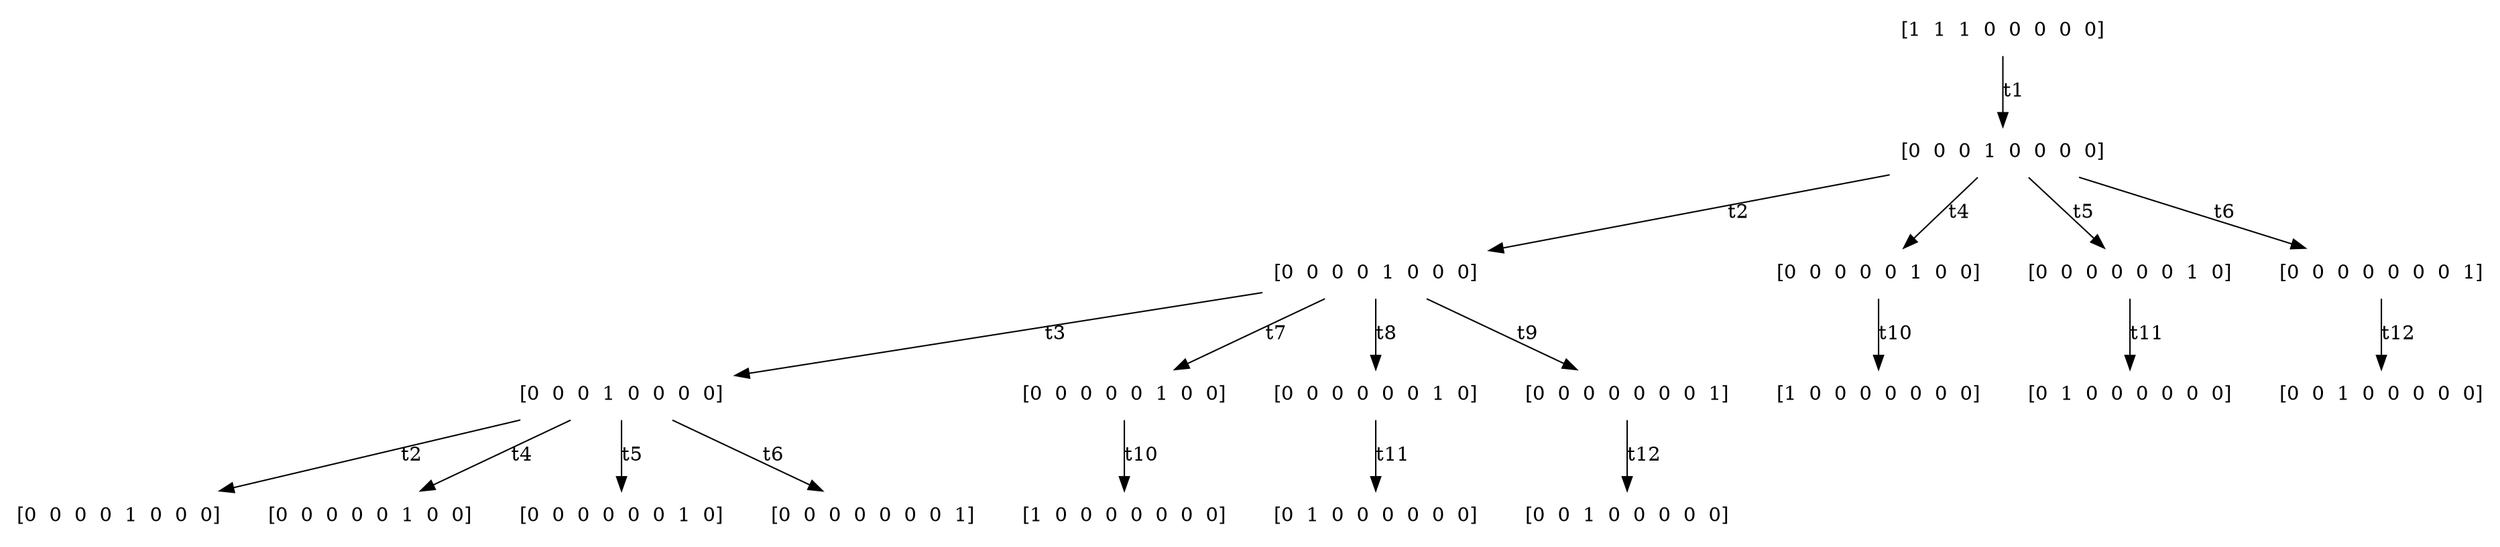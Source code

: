 digraph G {
	node [shape=rectangle,style=filled,color=white];

	c1_1 [label = "[1  1  1  0  0  0  0  0]"]
	c2_1 [label = "[0  0  0  1  0  0  0  0]"]
	c1_1 -> c2_1 [label = "t1"]
	c3_1 [label = "[0  0  0  0  1  0  0  0]"]
	c2_1 -> c3_1 [label = "t2"]
	c3_2 [label = "[0  0  0  0  0  1  0  0]"]
	c2_1 -> c3_2 [label = "t4"]
	c3_3 [label = "[0  0  0  0  0  0  1  0]"]
	c2_1 -> c3_3 [label = "t5"]
	c3_4 [label = "[0  0  0  0  0  0  0  1]"]
	c2_1 -> c3_4 [label = "t6"]
	c4_1 [label = "[0  0  0  1  0  0  0  0]"]
	c3_1 -> c4_1 [label = "t3"]
	c4_2 [label = "[0  0  0  0  0  1  0  0]"]
	c3_1 -> c4_2 [label = "t7"]
	c4_3 [label = "[0  0  0  0  0  0  1  0]"]
	c3_1 -> c4_3 [label = "t8"]
	c4_4 [label = "[0  0  0  0  0  0  0  1]"]
	c3_1 -> c4_4 [label = "t9"]
	c4_5 [label = "[1  0  0  0  0  0  0  0]"]
	c3_2 -> c4_5 [label = "t10"]
	c4_6 [label = "[0  1  0  0  0  0  0  0]"]
	c3_3 -> c4_6 [label = "t11"]
	c4_7 [label = "[0  0  1  0  0  0  0  0]"]
	c3_4 -> c4_7 [label = "t12"]
	c5_1 [label = "[0  0  0  0  1  0  0  0]"]
	c4_1 -> c5_1 [label = "t2"]
	c5_2 [label = "[0  0  0  0  0  1  0  0]"]
	c4_1 -> c5_2 [label = "t4"]
	c5_3 [label = "[0  0  0  0  0  0  1  0]"]
	c4_1 -> c5_3 [label = "t5"]
	c5_4 [label = "[0  0  0  0  0  0  0  1]"]
	c4_1 -> c5_4 [label = "t6"]
	c5_5 [label = "[1  0  0  0  0  0  0  0]"]
	c4_2 -> c5_5 [label = "t10"]
	c5_6 [label = "[0  1  0  0  0  0  0  0]"]
	c4_3 -> c5_6 [label = "t11"]
	c5_7 [label = "[0  0  1  0  0  0  0  0]"]
	c4_4 -> c5_7 [label = "t12"]

}
